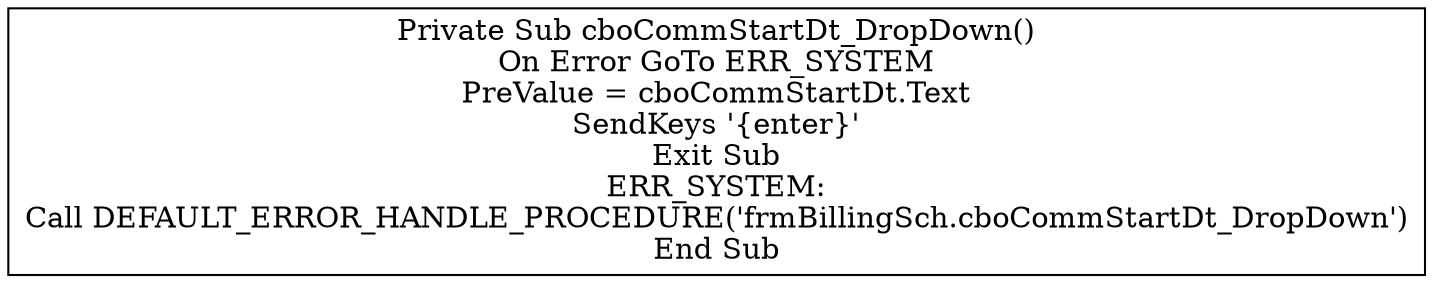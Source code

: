 digraph G{
Node_1 [ label ="Private Sub cboCommStartDt_DropDown()\nOn Error GoTo ERR_SYSTEM\nPreValue = cboCommStartDt.Text\nSendKeys '{enter}'\nExit Sub\nERR_SYSTEM:\nCall DEFAULT_ERROR_HANDLE_PROCEDURE('frmBillingSch.cboCommStartDt_DropDown')\nEnd Sub",shape="box"];
}
